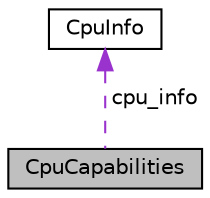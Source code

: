 digraph "CpuCapabilities"
{
 // LATEX_PDF_SIZE
  edge [fontname="Helvetica",fontsize="10",labelfontname="Helvetica",labelfontsize="10"];
  node [fontname="Helvetica",fontsize="10",shape=record];
  Node1 [label="CpuCapabilities",height=0.2,width=0.4,color="black", fillcolor="grey75", style="filled", fontcolor="black",tooltip="Structure that encodes the CPU capabilities to be used."];
  Node2 -> Node1 [dir="back",color="darkorchid3",fontsize="10",style="dashed",label=" cpu_info" ,fontname="Helvetica"];
  Node2 [label="CpuInfo",height=0.2,width=0.4,color="black", fillcolor="white", style="filled",URL="$classarm__compute_1_1cpuinfo_1_1_cpu_info.xhtml",tooltip="Aggregate class that contains CPU related information."];
}
